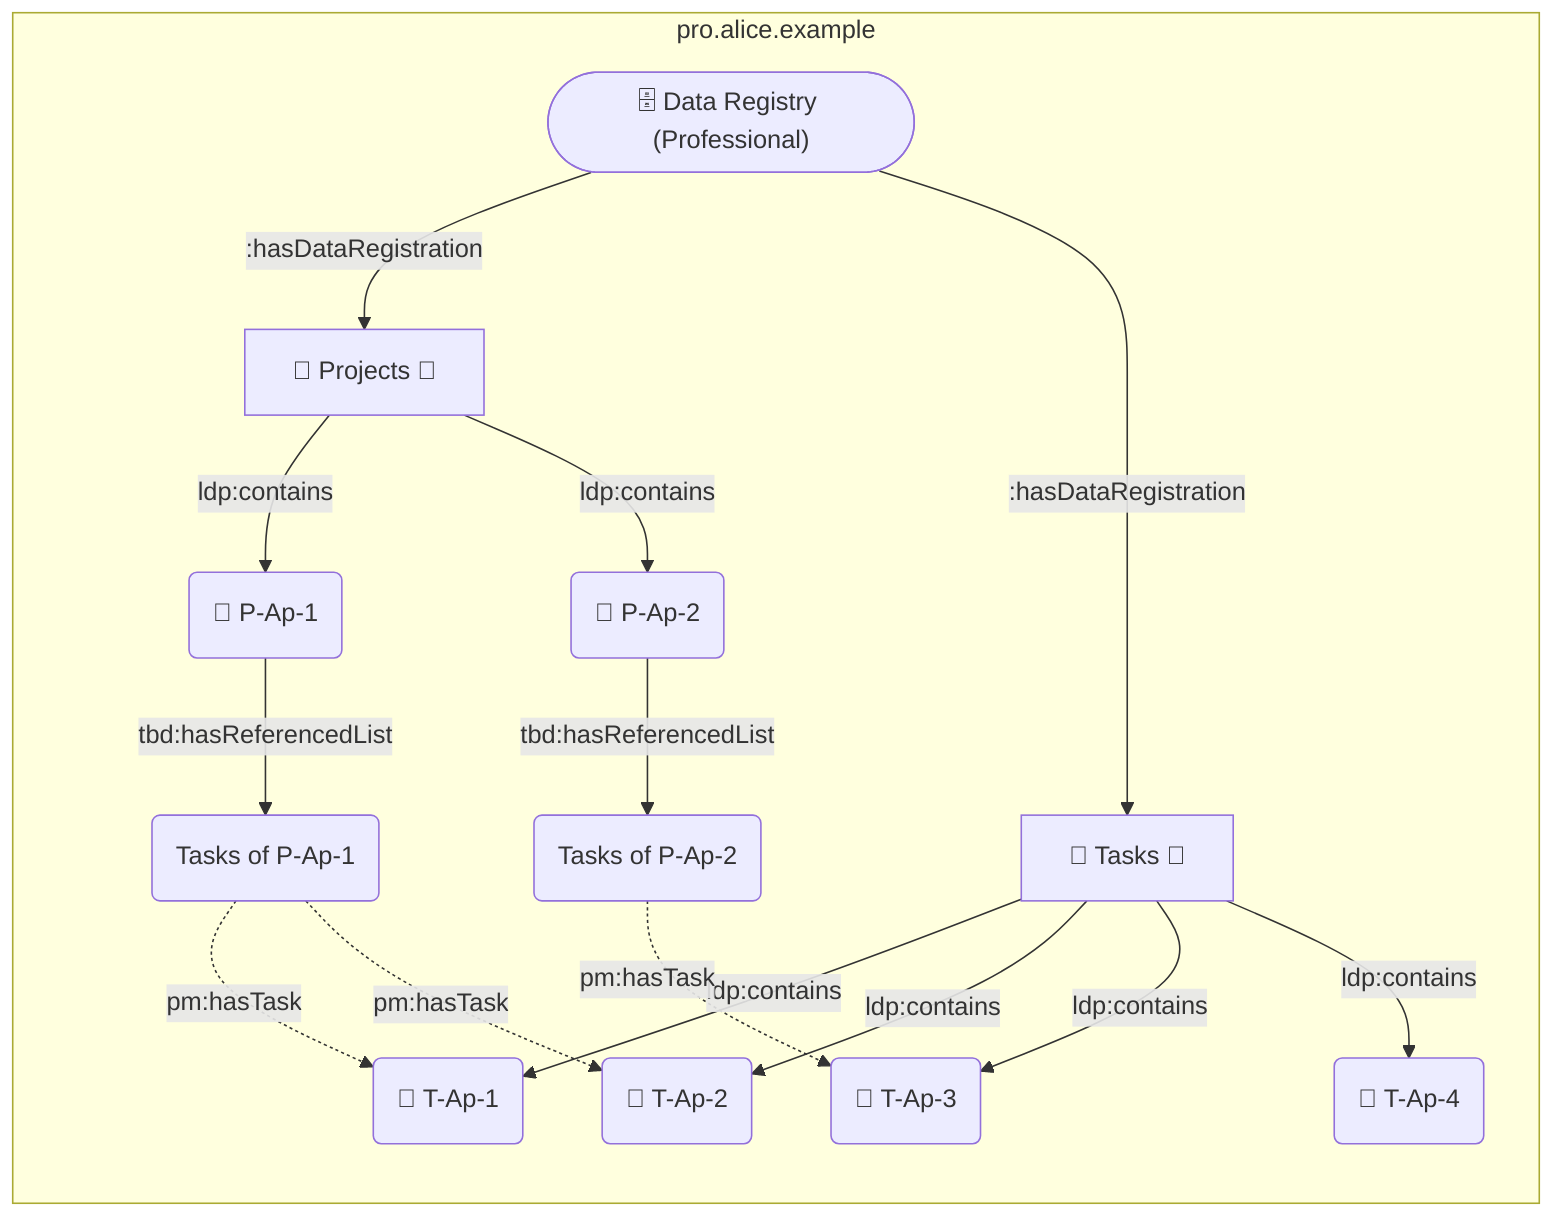 flowchart LR

  AliceProRegistry(["🗄️ Data Registry (Professional)"])
  AliceProProjects["📁 Projects 🌿"]
  AliceProTasks["📁 Tasks 🌿"]
  PAp1("📄 P-Ap-1")
  PAp1RFT("Tasks of P-Ap-1")
  PAp2("📄 P-Ap-2")
  PAp2RFT("Tasks of P-Ap-2")
  TAp1("📄 T-Ap-1")
  TAp2("📄 T-Ap-2")
  TAp3("📄 T-Ap-3")
  TAp4("📄 T-Ap-4")

  subgraph pro.alice.example
    AliceProRegistry -- :hasDataRegistration --> AliceProProjects
    AliceProProjects -- ldp:contains --> PAp1
    AliceProProjects -- ldp:contains --> PAp2
    PAp1 -- tbd:hasReferencedList --> PAp1RFT
    PAp2 -- tbd:hasReferencedList --> PAp2RFT
    AliceProRegistry -- :hasDataRegistration --> AliceProTasks
    AliceProTasks -- ldp:contains --> TAp1
    AliceProTasks -- ldp:contains --> TAp2
    AliceProTasks -- ldp:contains --> TAp3
    AliceProTasks -- ldp:contains --> TAp4
    PAp1RFT -. pm:hasTask .-> TAp1
    PAp1RFT -. pm:hasTask .-> TAp2
    PAp2RFT -. pm:hasTask .-> TAp3
  end
